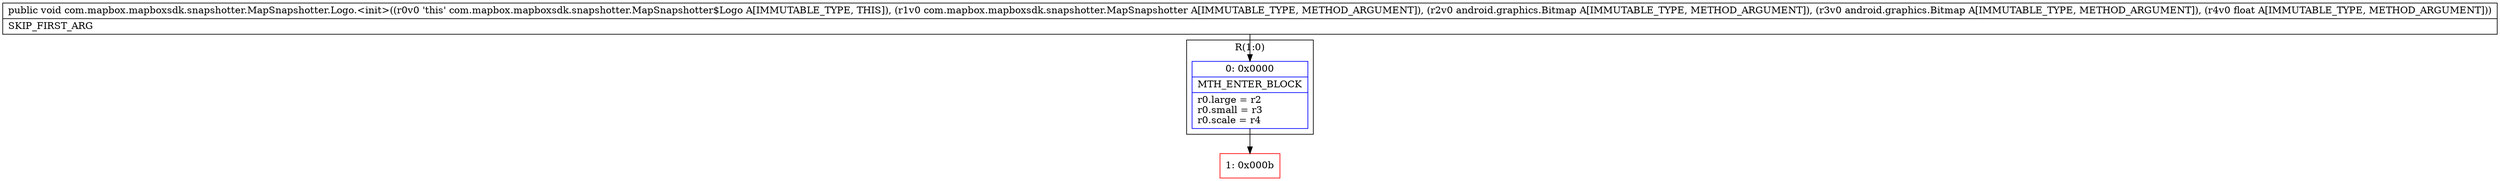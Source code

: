 digraph "CFG forcom.mapbox.mapboxsdk.snapshotter.MapSnapshotter.Logo.\<init\>(Lcom\/mapbox\/mapboxsdk\/snapshotter\/MapSnapshotter;Landroid\/graphics\/Bitmap;Landroid\/graphics\/Bitmap;F)V" {
subgraph cluster_Region_1294113205 {
label = "R(1:0)";
node [shape=record,color=blue];
Node_0 [shape=record,label="{0\:\ 0x0000|MTH_ENTER_BLOCK\l|r0.large = r2\lr0.small = r3\lr0.scale = r4\l}"];
}
Node_1 [shape=record,color=red,label="{1\:\ 0x000b}"];
MethodNode[shape=record,label="{public void com.mapbox.mapboxsdk.snapshotter.MapSnapshotter.Logo.\<init\>((r0v0 'this' com.mapbox.mapboxsdk.snapshotter.MapSnapshotter$Logo A[IMMUTABLE_TYPE, THIS]), (r1v0 com.mapbox.mapboxsdk.snapshotter.MapSnapshotter A[IMMUTABLE_TYPE, METHOD_ARGUMENT]), (r2v0 android.graphics.Bitmap A[IMMUTABLE_TYPE, METHOD_ARGUMENT]), (r3v0 android.graphics.Bitmap A[IMMUTABLE_TYPE, METHOD_ARGUMENT]), (r4v0 float A[IMMUTABLE_TYPE, METHOD_ARGUMENT]))  | SKIP_FIRST_ARG\l}"];
MethodNode -> Node_0;
Node_0 -> Node_1;
}

